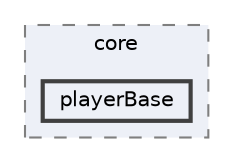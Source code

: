 digraph "techstorm/core/playerBase"
{
 // LATEX_PDF_SIZE
  bgcolor="transparent";
  edge [fontname=Helvetica,fontsize=10,labelfontname=Helvetica,labelfontsize=10];
  node [fontname=Helvetica,fontsize=10,shape=box,height=0.2,width=0.4];
  compound=true
  subgraph clusterdir_cf837ce2acd7da7bca021b6616dd34cf {
    graph [ bgcolor="#edf0f7", pencolor="grey50", label="core", fontname=Helvetica,fontsize=10 style="filled,dashed", URL="dir_cf837ce2acd7da7bca021b6616dd34cf.html",tooltip=""]
  dir_76f113770e1f0bfc446b96d5a00c0c7a [label="playerBase", fillcolor="#edf0f7", color="grey25", style="filled,bold", URL="dir_76f113770e1f0bfc446b96d5a00c0c7a.html",tooltip=""];
  }
}
